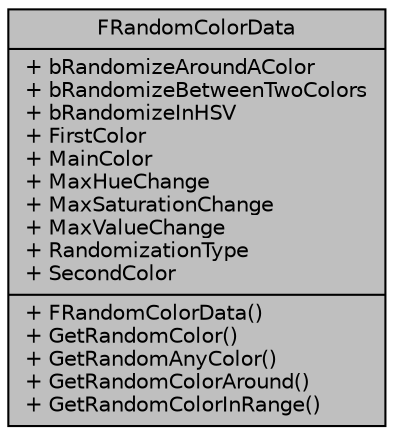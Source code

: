digraph "FRandomColorData"
{
  edge [fontname="Helvetica",fontsize="10",labelfontname="Helvetica",labelfontsize="10"];
  node [fontname="Helvetica",fontsize="10",shape=record];
  Node1 [label="{FRandomColorData\n|+ bRandomizeAroundAColor\l+ bRandomizeBetweenTwoColors\l+ bRandomizeInHSV\l+ FirstColor\l+ MainColor\l+ MaxHueChange\l+ MaxSaturationChange\l+ MaxValueChange\l+ RandomizationType\l+ SecondColor\l|+ FRandomColorData()\l+ GetRandomColor()\l+ GetRandomAnyColor()\l+ GetRandomColorAround()\l+ GetRandomColorInRange()\l}",height=0.2,width=0.4,color="black", fillcolor="grey75", style="filled", fontcolor="black"];
}

